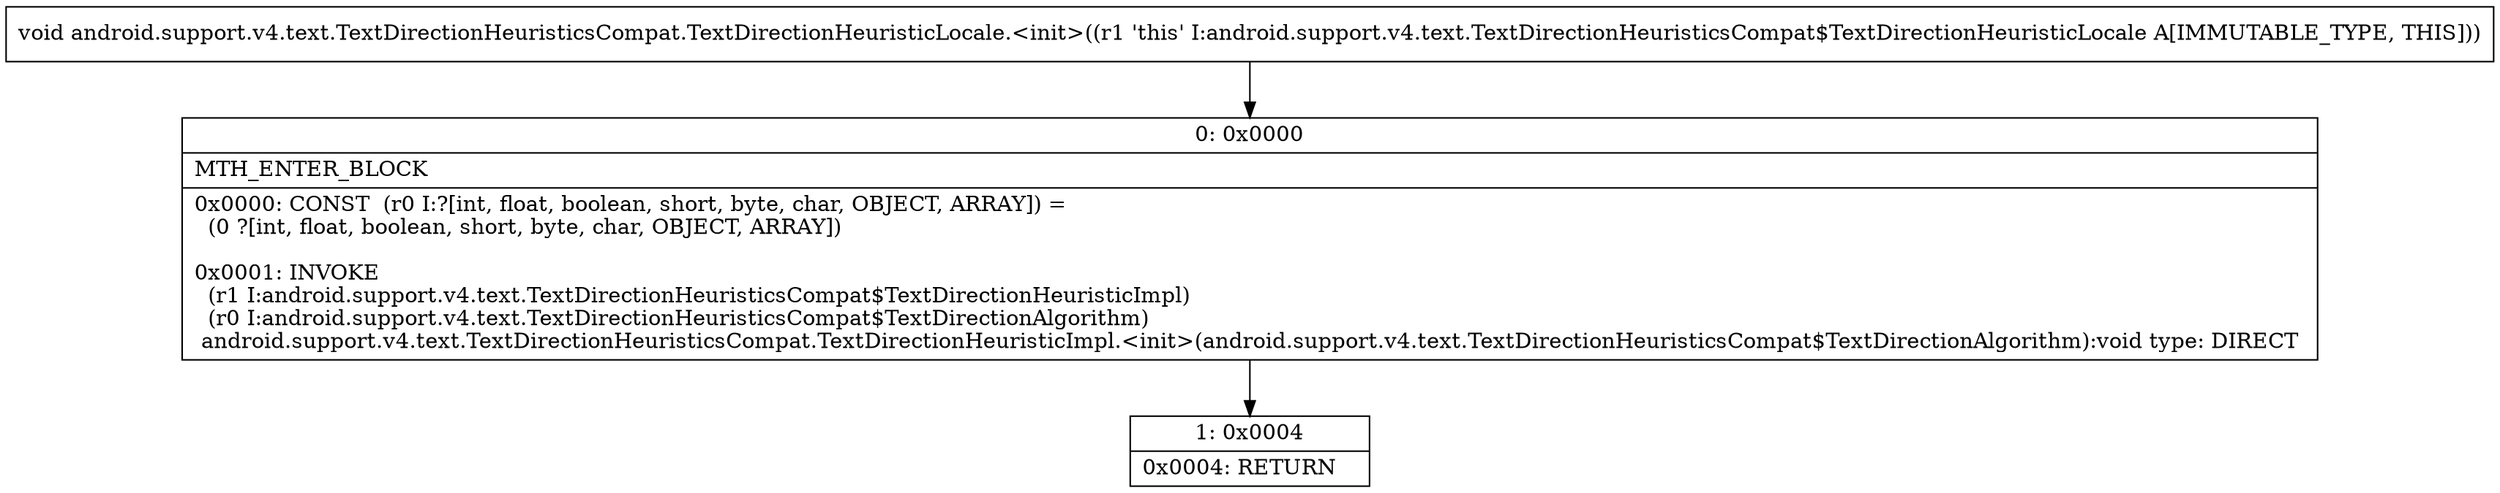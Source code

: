 digraph "CFG forandroid.support.v4.text.TextDirectionHeuristicsCompat.TextDirectionHeuristicLocale.\<init\>()V" {
Node_0 [shape=record,label="{0\:\ 0x0000|MTH_ENTER_BLOCK\l|0x0000: CONST  (r0 I:?[int, float, boolean, short, byte, char, OBJECT, ARRAY]) = \l  (0 ?[int, float, boolean, short, byte, char, OBJECT, ARRAY])\l \l0x0001: INVOKE  \l  (r1 I:android.support.v4.text.TextDirectionHeuristicsCompat$TextDirectionHeuristicImpl)\l  (r0 I:android.support.v4.text.TextDirectionHeuristicsCompat$TextDirectionAlgorithm)\l android.support.v4.text.TextDirectionHeuristicsCompat.TextDirectionHeuristicImpl.\<init\>(android.support.v4.text.TextDirectionHeuristicsCompat$TextDirectionAlgorithm):void type: DIRECT \l}"];
Node_1 [shape=record,label="{1\:\ 0x0004|0x0004: RETURN   \l}"];
MethodNode[shape=record,label="{void android.support.v4.text.TextDirectionHeuristicsCompat.TextDirectionHeuristicLocale.\<init\>((r1 'this' I:android.support.v4.text.TextDirectionHeuristicsCompat$TextDirectionHeuristicLocale A[IMMUTABLE_TYPE, THIS])) }"];
MethodNode -> Node_0;
Node_0 -> Node_1;
}

